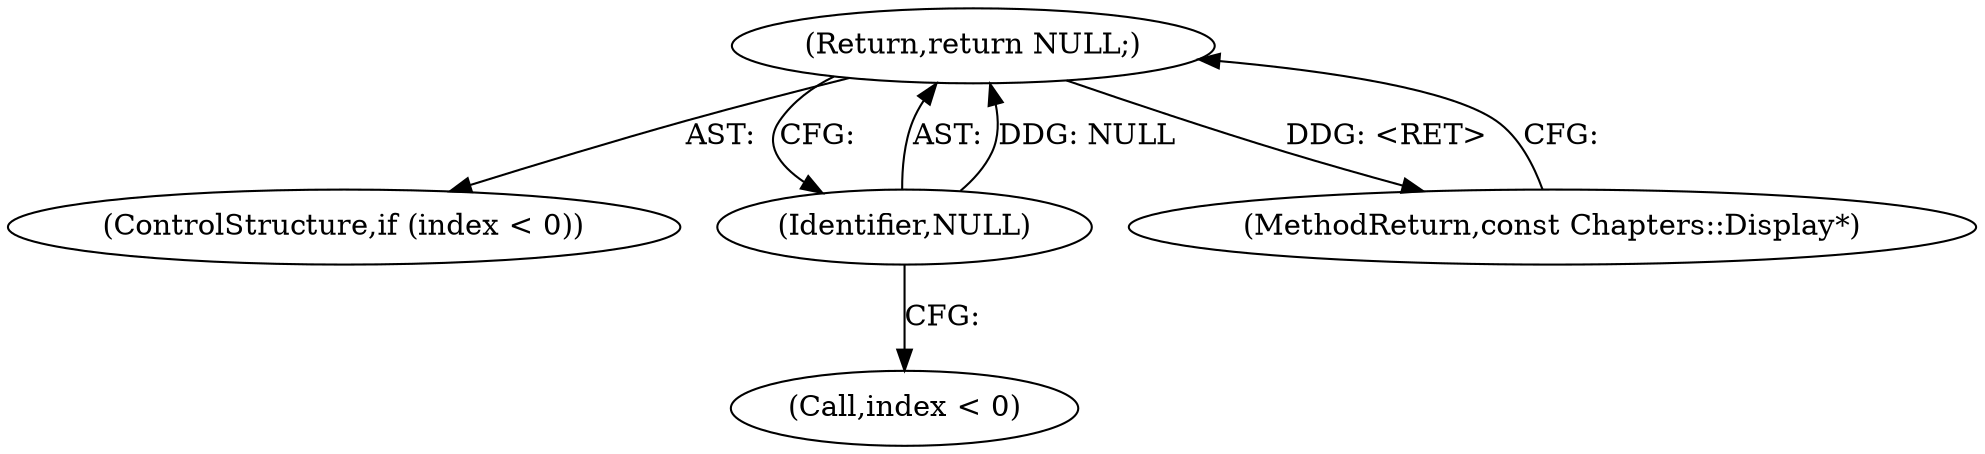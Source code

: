 digraph "1_Android_04839626ed859623901ebd3a5fd483982186b59d_66@del" {
"1000107" [label="(Return,return NULL;)"];
"1000108" [label="(Identifier,NULL)"];
"1000107" [label="(Return,return NULL;)"];
"1000103" [label="(ControlStructure,if (index < 0))"];
"1000108" [label="(Identifier,NULL)"];
"1000104" [label="(Call,index < 0)"];
"1000119" [label="(MethodReturn,const Chapters::Display*)"];
"1000107" -> "1000103"  [label="AST: "];
"1000107" -> "1000108"  [label="CFG: "];
"1000108" -> "1000107"  [label="AST: "];
"1000119" -> "1000107"  [label="CFG: "];
"1000107" -> "1000119"  [label="DDG: <RET>"];
"1000108" -> "1000107"  [label="DDG: NULL"];
"1000108" -> "1000104"  [label="CFG: "];
}
